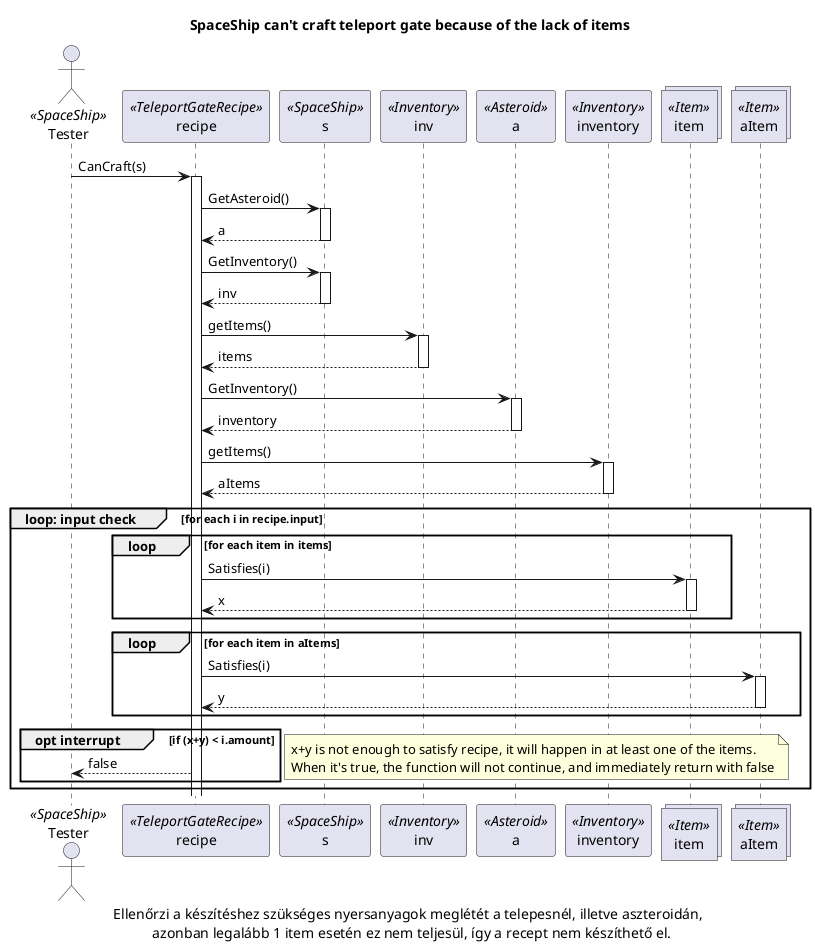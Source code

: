 @startuml
actor Tester as Tester <<SpaceShip>>
participant recipe as recipe <<TeleportGateRecipe>>
participant s as s <<SpaceShip>>
participant inv as inv <<Inventory>>
participant a as a <<Asteroid>>
participant inventory as inventory <<Inventory>>
collections item as item <<Item>>
collections aItem as aItem <<Item>>

title SpaceShip can't craft teleport gate because of the lack of items

Tester-> recipe++: CanCraft(s)
recipe -> s++: GetAsteroid()

s --> recipe--: a
recipe -> s++: GetInventory()

s --> recipe--: inv

recipe -> inv++: getItems()
inv --> recipe--: items

recipe -> a++: GetInventory()
a --> recipe--: inventory

recipe -> inventory++: getItems()
inventory --> recipe--: aItems

group loop: input check[for each i in recipe.input]

    group loop [for each item in items]
        recipe -> item++: Satisfies(i)
        item --> recipe--: x
    end

    group loop [for each item in aItems]
        recipe -> aItem++: Satisfies(i)
        aItem --> recipe--: y
    end

    group opt interrupt [if (x+y) < i.amount]
        recipe --> Tester: false
    end
    note right
    x+y is not enough to satisfy recipe, it will happen in at least one of the items. 
    When it's true, the function will not continue, and immediately return with false
    end note
end

caption Ellenőrzi a készítéshez szükséges nyersanyagok meglétét a telepesnél, illetve aszteroidán, \n azonban legalább 1 item esetén ez nem teljesül, így a recept nem készíthető el.  


@enduml